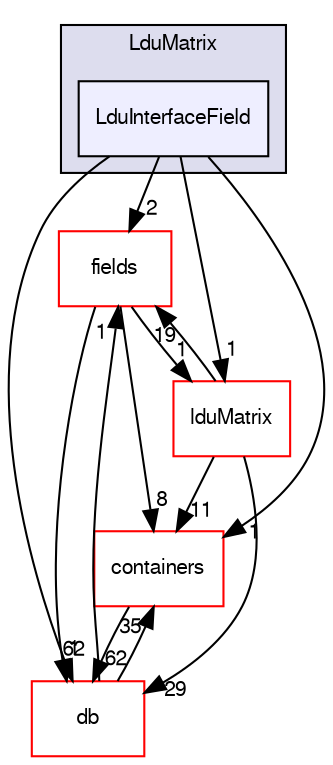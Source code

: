 digraph "src/OpenFOAM/matrices/LduMatrix/LduMatrix/LduInterfaceField" {
  bgcolor=transparent;
  compound=true
  node [ fontsize="10", fontname="FreeSans"];
  edge [ labelfontsize="10", labelfontname="FreeSans"];
  subgraph clusterdir_5ec68055571869848388d37c5cf0a9c9 {
    graph [ bgcolor="#ddddee", pencolor="black", label="LduMatrix" fontname="FreeSans", fontsize="10", URL="dir_5ec68055571869848388d37c5cf0a9c9.html"]
  dir_bdaa8f5f34b29c637499c3b7dc3574c1 [shape=box, label="LduInterfaceField", style="filled", fillcolor="#eeeeff", pencolor="black", URL="dir_bdaa8f5f34b29c637499c3b7dc3574c1.html"];
  }
  dir_962442b8f989d5529fab5e0f0e4ffb74 [shape=box label="fields" color="red" URL="dir_962442b8f989d5529fab5e0f0e4ffb74.html"];
  dir_19d0872053bde092be81d7fe3f56cbf7 [shape=box label="containers" color="red" URL="dir_19d0872053bde092be81d7fe3f56cbf7.html"];
  dir_63c634f7a7cfd679ac26c67fb30fc32f [shape=box label="db" color="red" URL="dir_63c634f7a7cfd679ac26c67fb30fc32f.html"];
  dir_bce8a1f1efa9a7681b85c119e7b79042 [shape=box label="lduMatrix" color="red" URL="dir_bce8a1f1efa9a7681b85c119e7b79042.html"];
  dir_962442b8f989d5529fab5e0f0e4ffb74->dir_19d0872053bde092be81d7fe3f56cbf7 [headlabel="8", labeldistance=1.5 headhref="dir_001856_001737.html"];
  dir_962442b8f989d5529fab5e0f0e4ffb74->dir_63c634f7a7cfd679ac26c67fb30fc32f [headlabel="62", labeldistance=1.5 headhref="dir_001856_001787.html"];
  dir_962442b8f989d5529fab5e0f0e4ffb74->dir_bce8a1f1efa9a7681b85c119e7b79042 [headlabel="1", labeldistance=1.5 headhref="dir_001856_001974.html"];
  dir_19d0872053bde092be81d7fe3f56cbf7->dir_63c634f7a7cfd679ac26c67fb30fc32f [headlabel="62", labeldistance=1.5 headhref="dir_001737_001787.html"];
  dir_63c634f7a7cfd679ac26c67fb30fc32f->dir_962442b8f989d5529fab5e0f0e4ffb74 [headlabel="1", labeldistance=1.5 headhref="dir_001787_001856.html"];
  dir_63c634f7a7cfd679ac26c67fb30fc32f->dir_19d0872053bde092be81d7fe3f56cbf7 [headlabel="35", labeldistance=1.5 headhref="dir_001787_001737.html"];
  dir_bdaa8f5f34b29c637499c3b7dc3574c1->dir_962442b8f989d5529fab5e0f0e4ffb74 [headlabel="2", labeldistance=1.5 headhref="dir_001984_001856.html"];
  dir_bdaa8f5f34b29c637499c3b7dc3574c1->dir_19d0872053bde092be81d7fe3f56cbf7 [headlabel="1", labeldistance=1.5 headhref="dir_001984_001737.html"];
  dir_bdaa8f5f34b29c637499c3b7dc3574c1->dir_63c634f7a7cfd679ac26c67fb30fc32f [headlabel="1", labeldistance=1.5 headhref="dir_001984_001787.html"];
  dir_bdaa8f5f34b29c637499c3b7dc3574c1->dir_bce8a1f1efa9a7681b85c119e7b79042 [headlabel="1", labeldistance=1.5 headhref="dir_001984_001974.html"];
  dir_bce8a1f1efa9a7681b85c119e7b79042->dir_962442b8f989d5529fab5e0f0e4ffb74 [headlabel="19", labeldistance=1.5 headhref="dir_001974_001856.html"];
  dir_bce8a1f1efa9a7681b85c119e7b79042->dir_19d0872053bde092be81d7fe3f56cbf7 [headlabel="11", labeldistance=1.5 headhref="dir_001974_001737.html"];
  dir_bce8a1f1efa9a7681b85c119e7b79042->dir_63c634f7a7cfd679ac26c67fb30fc32f [headlabel="29", labeldistance=1.5 headhref="dir_001974_001787.html"];
}
